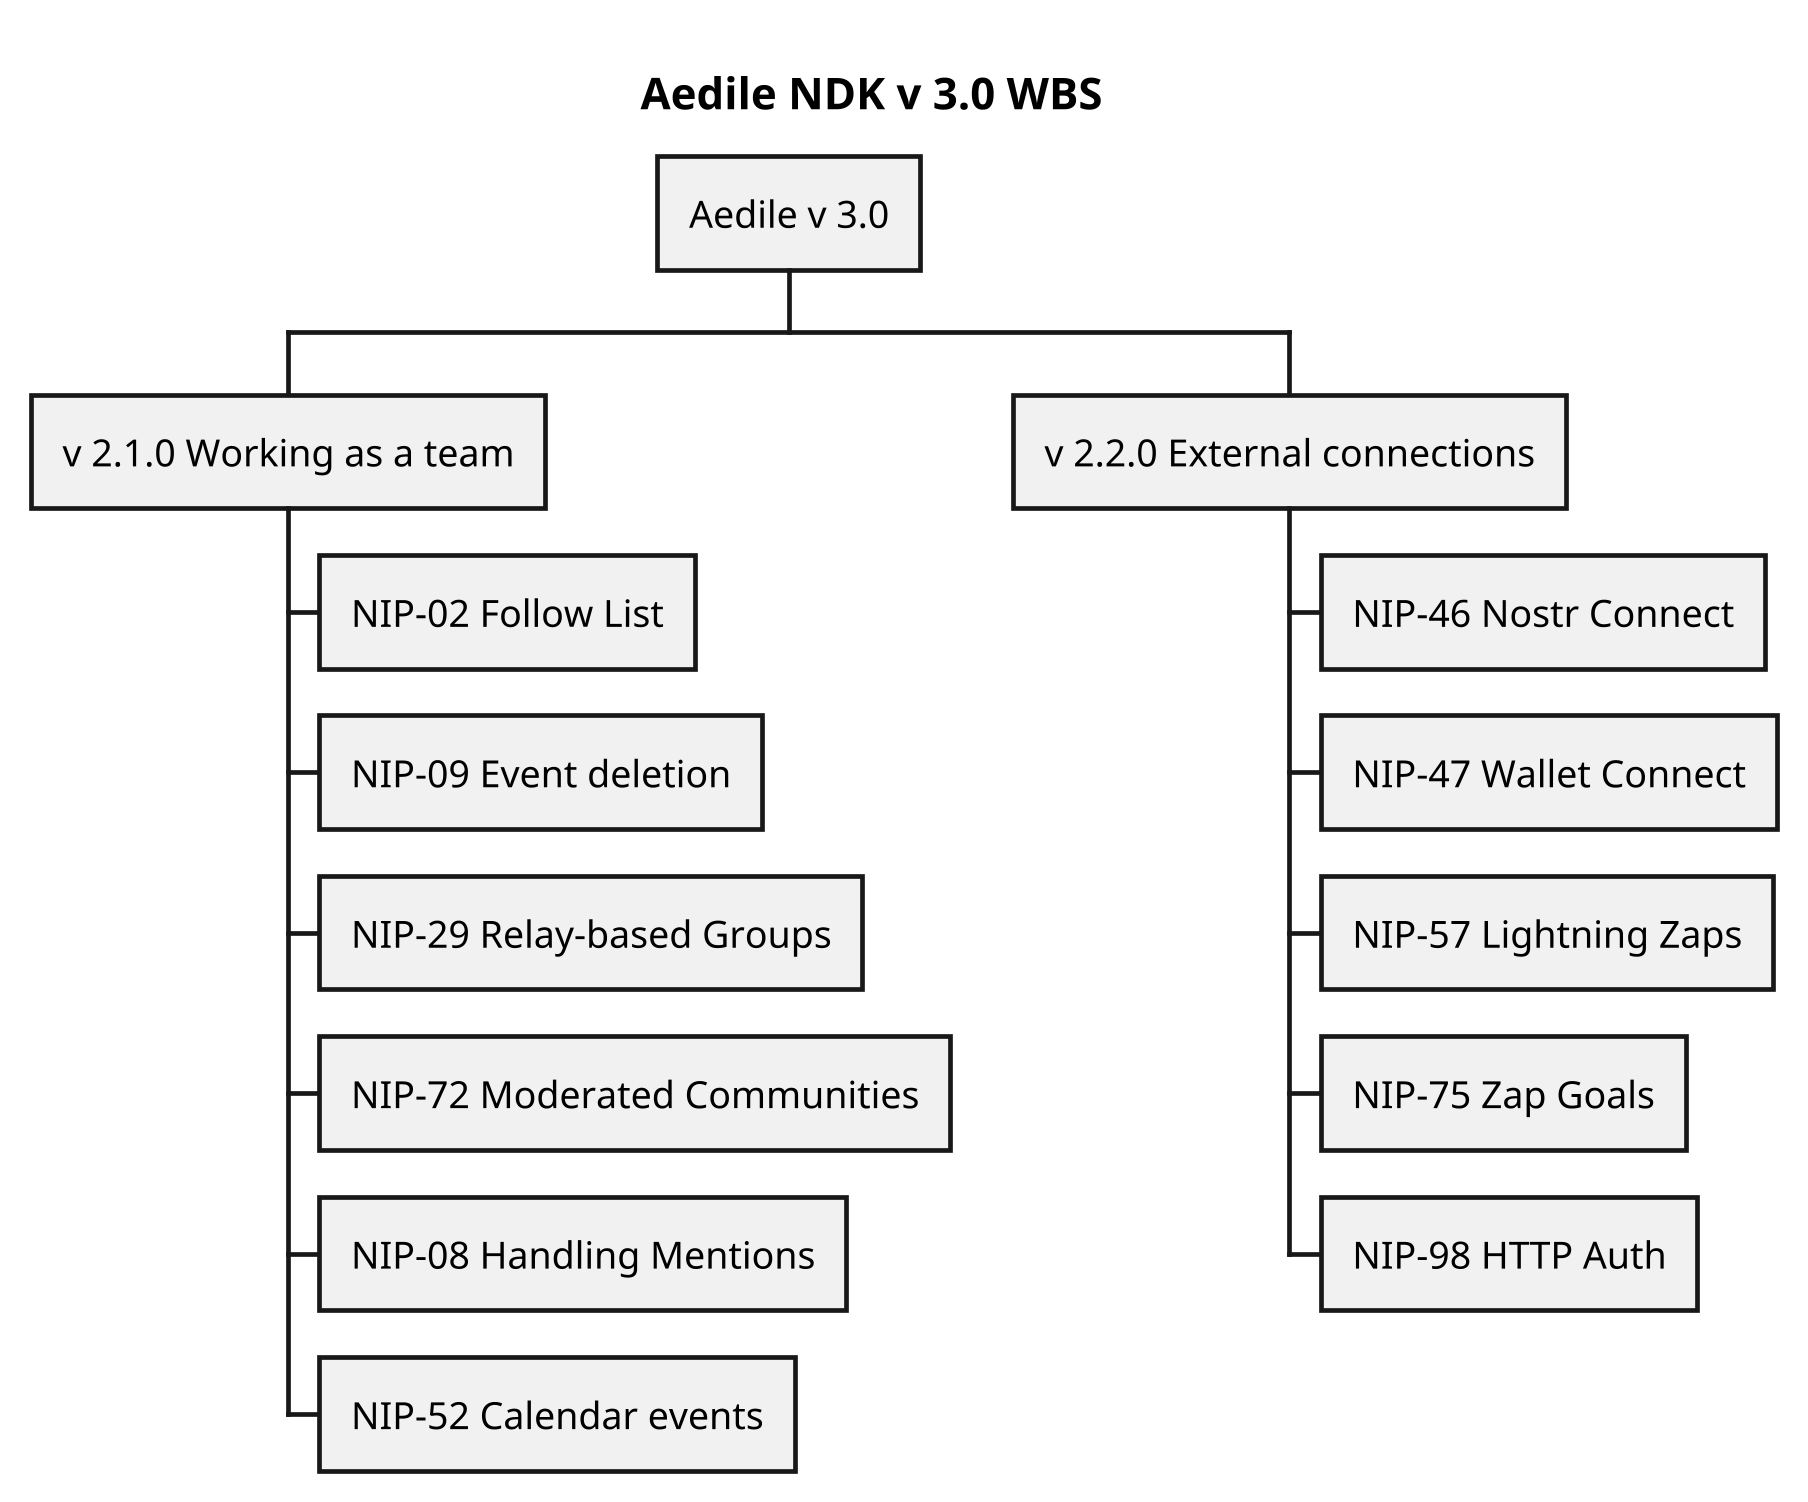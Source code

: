 @startwbs Aedile_v3.0_WBS

skinparam dpi 300
title Aedile NDK v 3.0 WBS

* Aedile v 3.0

** v 2.1.0 Working as a team
*** NIP-02 Follow List
*** NIP-09 Event deletion
*** NIP-29 Relay-based Groups
*** NIP-72 Moderated Communities
*** NIP-08 Handling Mentions
*** NIP-52 Calendar events

** v 2.2.0 External connections
*** NIP-46 Nostr Connect
*** NIP-47 Wallet Connect
*** NIP-57 Lightning Zaps
*** NIP-75 Zap Goals
*** NIP-98 HTTP Auth

@endwbs